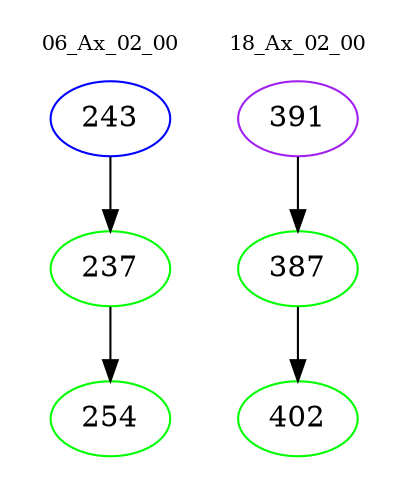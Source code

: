 digraph{
subgraph cluster_0 {
color = white
label = "06_Ax_02_00";
fontsize=10;
T0_243 [label="243", color="blue"]
T0_243 -> T0_237 [color="black"]
T0_237 [label="237", color="green"]
T0_237 -> T0_254 [color="black"]
T0_254 [label="254", color="green"]
}
subgraph cluster_1 {
color = white
label = "18_Ax_02_00";
fontsize=10;
T1_391 [label="391", color="purple"]
T1_391 -> T1_387 [color="black"]
T1_387 [label="387", color="green"]
T1_387 -> T1_402 [color="black"]
T1_402 [label="402", color="green"]
}
}
